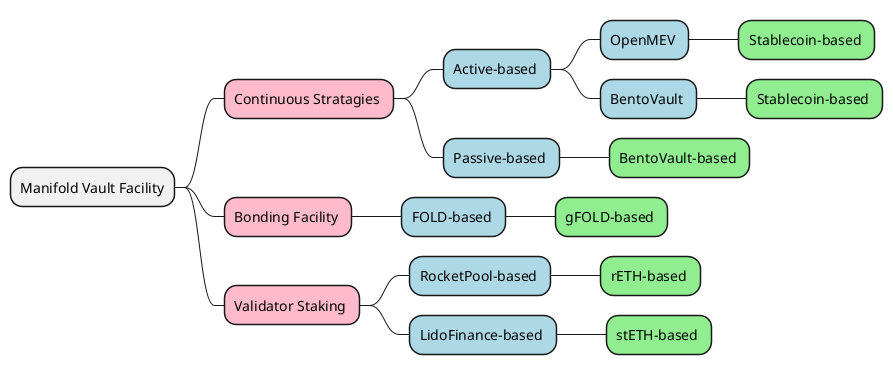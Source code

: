 @startmindmap
<style>
mindmapDiagram {
  .green {
    BackgroundColor lightgreen
  }
  .rose {
    BackgroundColor #FFBBCC
  }
  .blue {
    BackgroundColor lightblue
  }
}
</style>
* Manifold Vault Facility
 * Continuous Stratagies <<rose>>
  * Active-based <<blue>>
   * OpenMEV <<blue>>
    * Stablecoin-based <<green>>
   * BentoVault <<blue>>
    * Stablecoin-based <<green>>
  * Passive-based <<blue>>
   * BentoVault-based <<green>>
 * Bonding Facility <<rose>>
  * FOLD-based <<blue>>
   * gFOLD-based <<green>>
 * Validator Staking <<rose>>
  * RocketPool-based <<blue>>
   * rETH-based <<green>>
  * LidoFinance-based <<blue>>
   * stETH-based <<green>>
@endmindmap